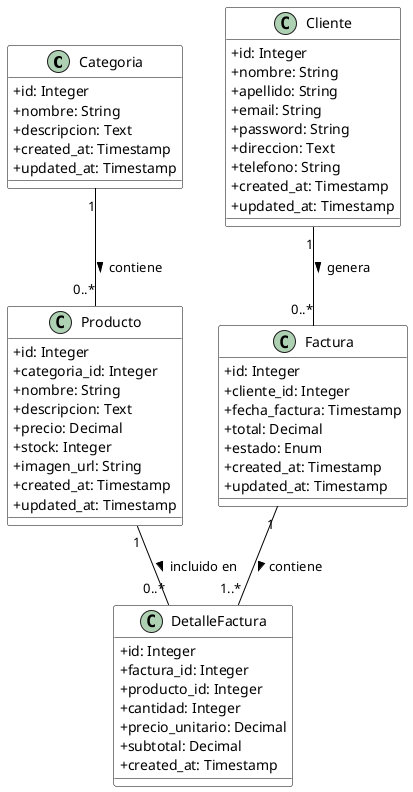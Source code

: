 @startuml

' Estilos
skinparam classAttributeIconSize 0
skinparam class {
    BackgroundColor White
    ArrowColor Black
    BorderColor Black
}

' Entidades
class Categoria {
    +id: Integer
    +nombre: String
    +descripcion: Text
    +created_at: Timestamp
    +updated_at: Timestamp
}

class Producto {
    +id: Integer
    +categoria_id: Integer
    +nombre: String
    +descripcion: Text
    +precio: Decimal
    +stock: Integer
    +imagen_url: String
    +created_at: Timestamp
    +updated_at: Timestamp
}

class Cliente {
    +id: Integer
    +nombre: String
    +apellido: String
    +email: String
    +password: String
    +direccion: Text
    +telefono: String
    +created_at: Timestamp
    +updated_at: Timestamp
}

class Factura {
    +id: Integer
    +cliente_id: Integer
    +fecha_factura: Timestamp
    +total: Decimal
    +estado: Enum
    +created_at: Timestamp
    +updated_at: Timestamp
}

class DetalleFactura {
    +id: Integer
    +factura_id: Integer
    +producto_id: Integer
    +cantidad: Integer
    +precio_unitario: Decimal
    +subtotal: Decimal
    +created_at: Timestamp
}

' Relaciones
Categoria "1" -- "0..*" Producto : contiene >
Cliente "1" -- "0..*" Factura : genera >
Factura "1" -- "1..*" DetalleFactura : contiene >
Producto "1" -- "0..*" DetalleFactura : incluido en >

@enduml 